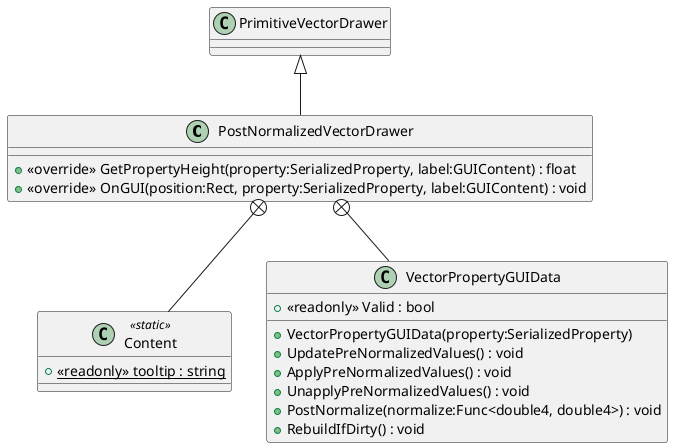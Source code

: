 @startuml
class PostNormalizedVectorDrawer {
    + <<override>> GetPropertyHeight(property:SerializedProperty, label:GUIContent) : float
    + <<override>> OnGUI(position:Rect, property:SerializedProperty, label:GUIContent) : void
}
class Content <<static>> {
    + {static} <<readonly>> tooltip : string
}
class VectorPropertyGUIData {
    + <<readonly>> Valid : bool
    + VectorPropertyGUIData(property:SerializedProperty)
    + UpdatePreNormalizedValues() : void
    + ApplyPreNormalizedValues() : void
    + UnapplyPreNormalizedValues() : void
    + PostNormalize(normalize:Func<double4, double4>) : void
    + RebuildIfDirty() : void
}
PrimitiveVectorDrawer <|-- PostNormalizedVectorDrawer
PostNormalizedVectorDrawer +-- Content
PostNormalizedVectorDrawer +-- VectorPropertyGUIData
@enduml
